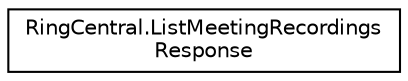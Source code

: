 digraph "Graphical Class Hierarchy"
{
 // LATEX_PDF_SIZE
  edge [fontname="Helvetica",fontsize="10",labelfontname="Helvetica",labelfontsize="10"];
  node [fontname="Helvetica",fontsize="10",shape=record];
  rankdir="LR";
  Node0 [label="RingCentral.ListMeetingRecordings\lResponse",height=0.2,width=0.4,color="black", fillcolor="white", style="filled",URL="$classRingCentral_1_1ListMeetingRecordingsResponse.html",tooltip=" "];
}
